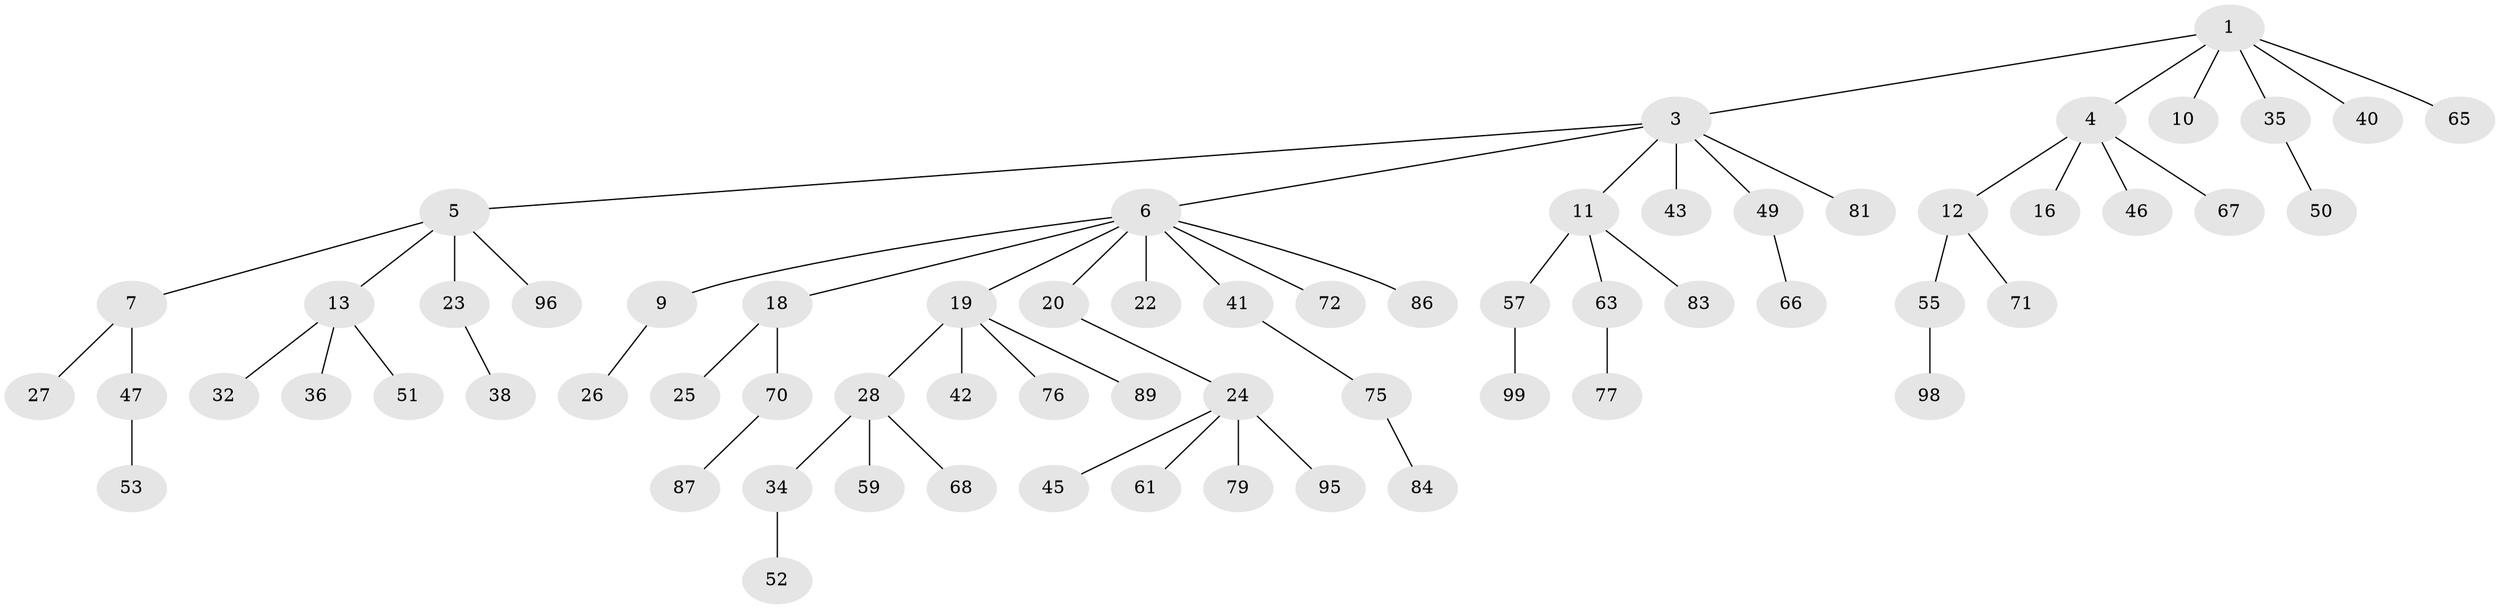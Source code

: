 // Generated by graph-tools (version 1.1) at 2025/24/03/03/25 07:24:08]
// undirected, 65 vertices, 64 edges
graph export_dot {
graph [start="1"]
  node [color=gray90,style=filled];
  1 [super="+2"];
  3 [super="+8"];
  4 [super="+17"];
  5 [super="+14"];
  6 [super="+15"];
  7 [super="+74"];
  9;
  10;
  11 [super="+29"];
  12 [super="+54"];
  13 [super="+21"];
  16 [super="+37"];
  18 [super="+44"];
  19 [super="+39"];
  20 [super="+30"];
  22 [super="+82"];
  23 [super="+33"];
  24 [super="+48"];
  25;
  26;
  27;
  28 [super="+31"];
  32;
  34 [super="+58"];
  35 [super="+69"];
  36 [super="+85"];
  38 [super="+100"];
  40 [super="+62"];
  41;
  42;
  43 [super="+60"];
  45;
  46;
  47 [super="+91"];
  49 [super="+88"];
  50;
  51 [super="+56"];
  52;
  53 [super="+64"];
  55 [super="+73"];
  57 [super="+94"];
  59;
  61;
  63;
  65 [super="+78"];
  66 [super="+90"];
  67;
  68;
  70 [super="+92"];
  71;
  72;
  75 [super="+93"];
  76 [super="+80"];
  77 [super="+97"];
  79;
  81;
  83;
  84;
  86;
  87;
  89;
  95;
  96;
  98;
  99;
  1 -- 3;
  1 -- 4;
  1 -- 10;
  1 -- 40;
  1 -- 65;
  1 -- 35;
  3 -- 5;
  3 -- 6;
  3 -- 11;
  3 -- 43;
  3 -- 49;
  3 -- 81;
  4 -- 12;
  4 -- 16;
  4 -- 67;
  4 -- 46;
  5 -- 7;
  5 -- 13;
  5 -- 96;
  5 -- 23;
  6 -- 9;
  6 -- 72;
  6 -- 86;
  6 -- 18;
  6 -- 19;
  6 -- 20;
  6 -- 22;
  6 -- 41;
  7 -- 27;
  7 -- 47;
  9 -- 26;
  11 -- 83;
  11 -- 57;
  11 -- 63;
  12 -- 55;
  12 -- 71;
  13 -- 51;
  13 -- 32;
  13 -- 36;
  18 -- 25;
  18 -- 70;
  19 -- 28;
  19 -- 76;
  19 -- 89;
  19 -- 42;
  20 -- 24;
  23 -- 38;
  24 -- 45;
  24 -- 61;
  24 -- 95;
  24 -- 79;
  28 -- 34;
  28 -- 59;
  28 -- 68;
  34 -- 52;
  35 -- 50;
  41 -- 75;
  47 -- 53;
  49 -- 66;
  55 -- 98;
  57 -- 99;
  63 -- 77;
  70 -- 87;
  75 -- 84;
}
